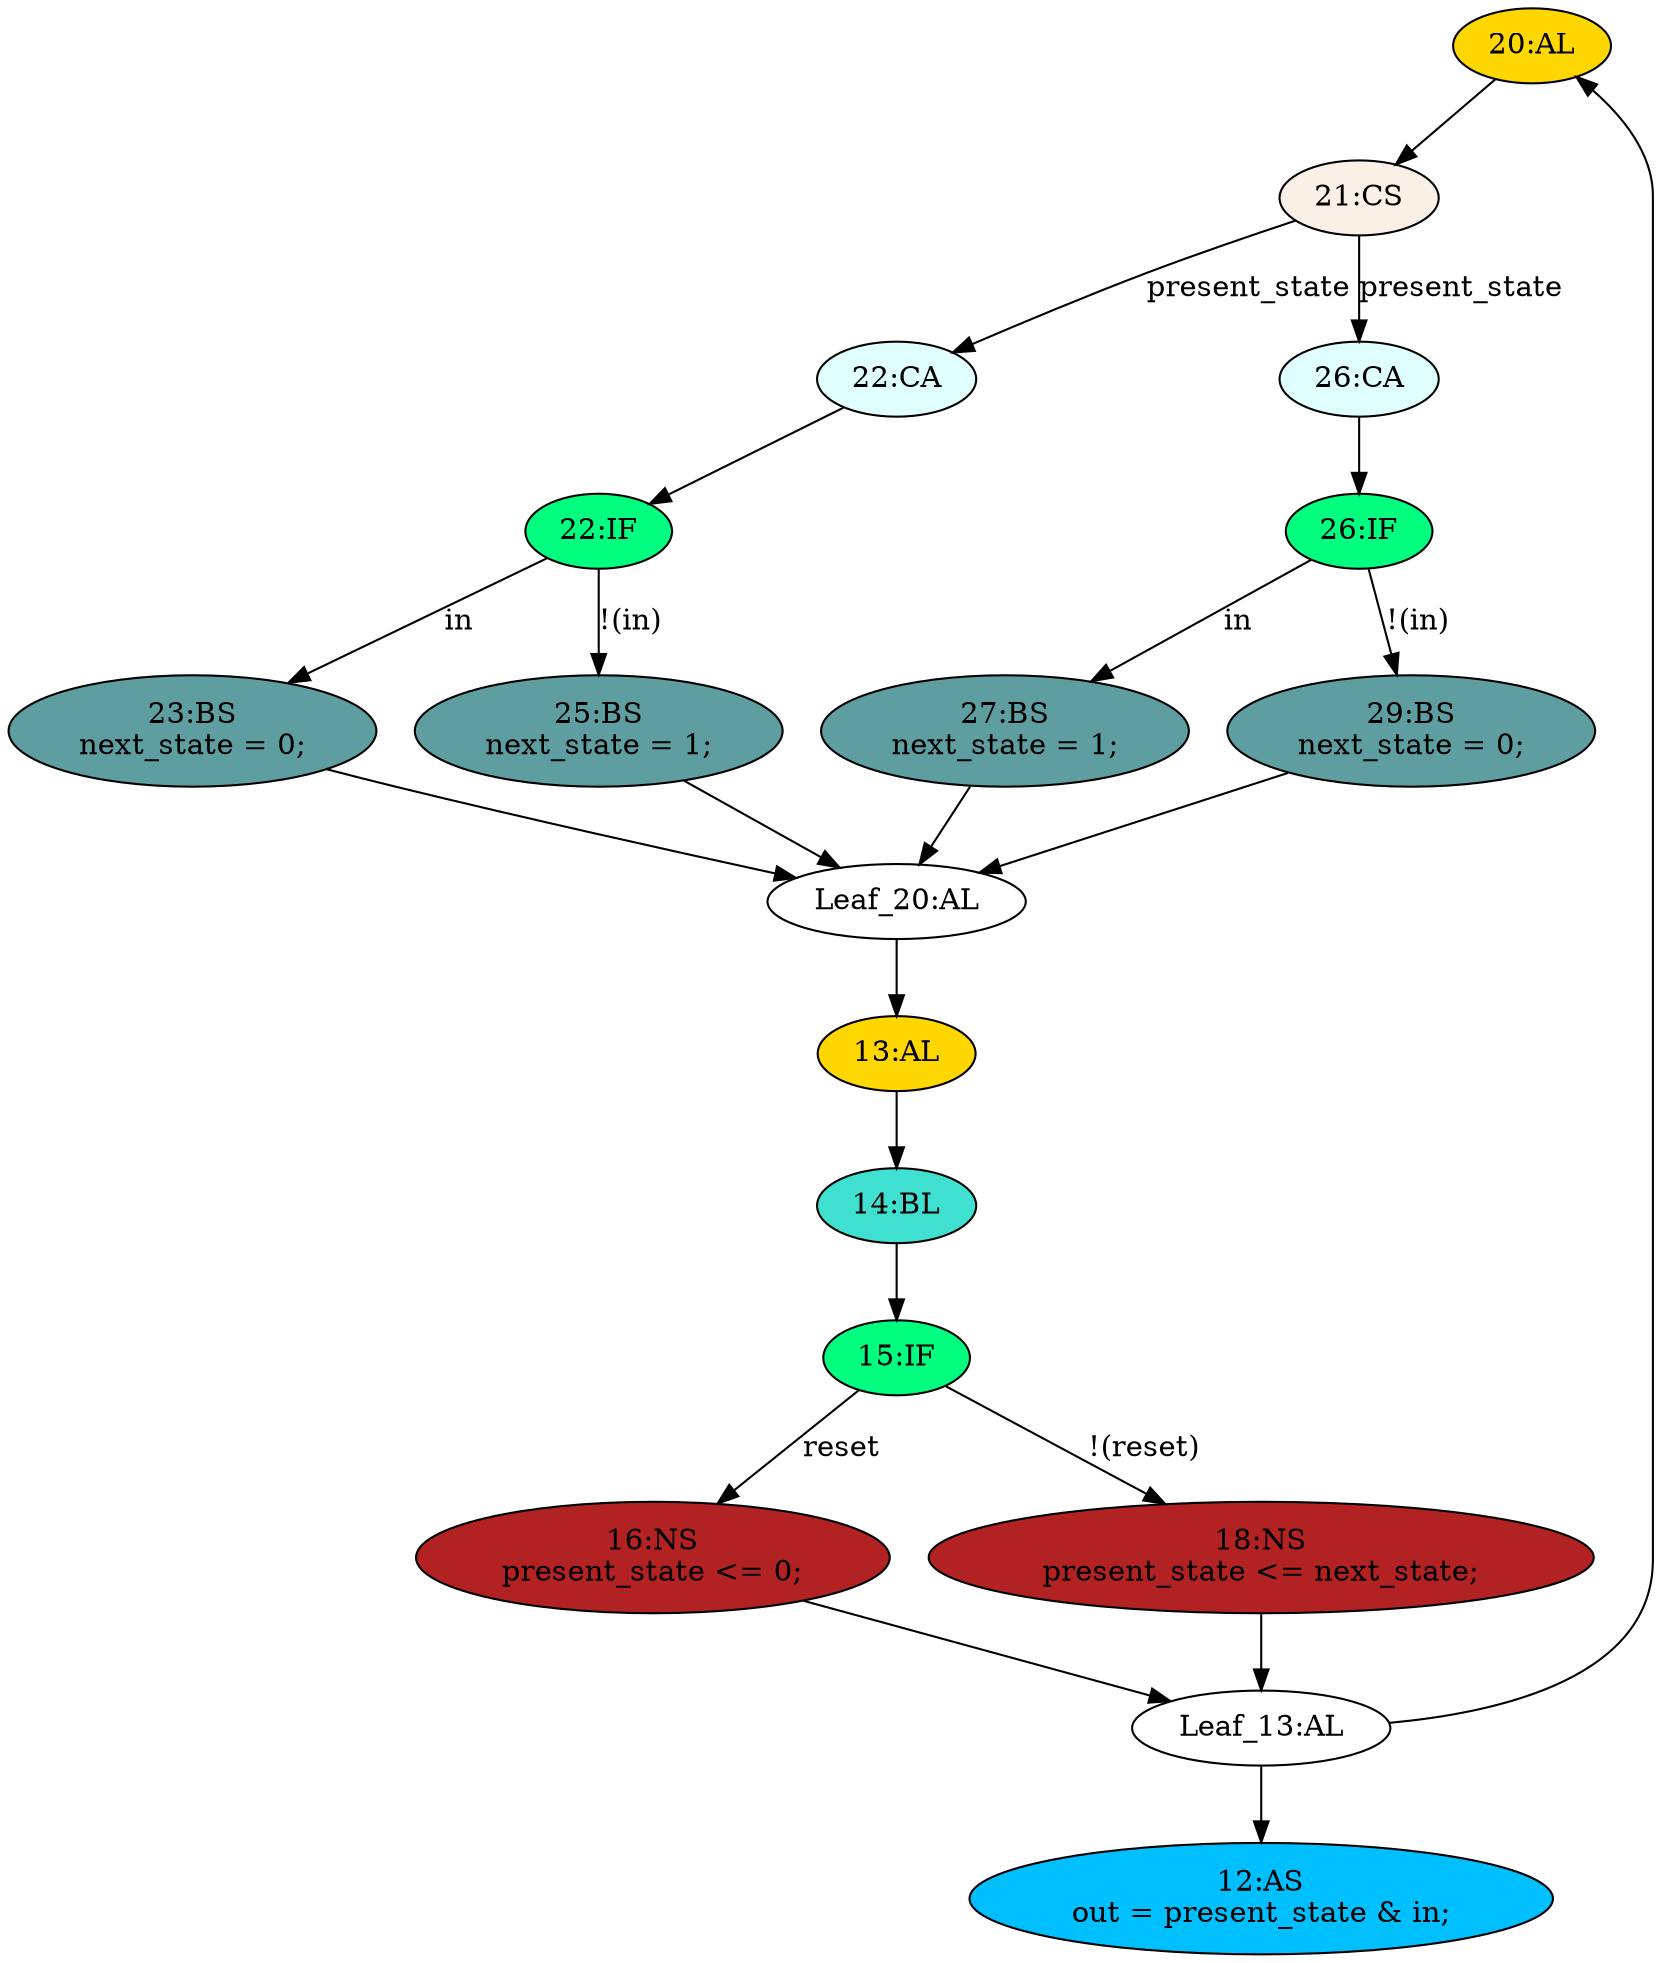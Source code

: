 strict digraph "compose( ,  )" {
	node [label="\N"];
	"20:AL"	[ast="<pyverilog.vparser.ast.Always object at 0x7f9d605a7750>",
		clk_sens=False,
		fillcolor=gold,
		label="20:AL",
		sens="['present_state', 'in']",
		statements="[]",
		style=filled,
		typ=Always,
		use_var="['present_state', 'in']"];
	"21:CS"	[ast="<pyverilog.vparser.ast.CaseStatement object at 0x7f9d605a7d10>",
		fillcolor=linen,
		label="21:CS",
		statements="[]",
		style=filled,
		typ=CaseStatement];
	"20:AL" -> "21:CS"	[cond="[]",
		lineno=None];
	"14:BL"	[ast="<pyverilog.vparser.ast.Block object at 0x7f9d605a4ed0>",
		fillcolor=turquoise,
		label="14:BL",
		statements="[]",
		style=filled,
		typ=Block];
	"15:IF"	[ast="<pyverilog.vparser.ast.IfStatement object at 0x7f9d605b2450>",
		fillcolor=springgreen,
		label="15:IF",
		statements="[]",
		style=filled,
		typ=IfStatement];
	"14:BL" -> "15:IF"	[cond="[]",
		lineno=None];
	"16:NS"	[ast="<pyverilog.vparser.ast.NonblockingSubstitution object at 0x7f9d6054e4d0>",
		fillcolor=firebrick,
		label="16:NS
present_state <= 0;",
		statements="[<pyverilog.vparser.ast.NonblockingSubstitution object at 0x7f9d6054e4d0>]",
		style=filled,
		typ=NonblockingSubstitution];
	"Leaf_13:AL"	[def_var="['present_state']",
		label="Leaf_13:AL"];
	"16:NS" -> "Leaf_13:AL"	[cond="[]",
		lineno=None];
	"22:CA"	[ast="<pyverilog.vparser.ast.Case object at 0x7f9d605a7650>",
		fillcolor=lightcyan,
		label="22:CA",
		statements="[]",
		style=filled,
		typ=Case];
	"22:IF"	[ast="<pyverilog.vparser.ast.IfStatement object at 0x7f9d605a7550>",
		fillcolor=springgreen,
		label="22:IF",
		statements="[]",
		style=filled,
		typ=IfStatement];
	"22:CA" -> "22:IF"	[cond="[]",
		lineno=None];
	"12:AS"	[ast="<pyverilog.vparser.ast.Assign object at 0x7f9d60556bd0>",
		def_var="['out']",
		fillcolor=deepskyblue,
		label="12:AS
out = present_state & in;",
		statements="[]",
		style=filled,
		typ=Assign,
		use_var="['present_state', 'in']"];
	"27:BS"	[ast="<pyverilog.vparser.ast.BlockingSubstitution object at 0x7f9d605c6550>",
		fillcolor=cadetblue,
		label="27:BS
next_state = 1;",
		statements="[<pyverilog.vparser.ast.BlockingSubstitution object at 0x7f9d605c6550>]",
		style=filled,
		typ=BlockingSubstitution];
	"Leaf_20:AL"	[def_var="['next_state']",
		label="Leaf_20:AL"];
	"27:BS" -> "Leaf_20:AL"	[cond="[]",
		lineno=None];
	"Leaf_13:AL" -> "20:AL";
	"Leaf_13:AL" -> "12:AS";
	"29:BS"	[ast="<pyverilog.vparser.ast.BlockingSubstitution object at 0x7f9d60458cd0>",
		fillcolor=cadetblue,
		label="29:BS
next_state = 0;",
		statements="[<pyverilog.vparser.ast.BlockingSubstitution object at 0x7f9d60458cd0>]",
		style=filled,
		typ=BlockingSubstitution];
	"29:BS" -> "Leaf_20:AL"	[cond="[]",
		lineno=None];
	"26:IF"	[ast="<pyverilog.vparser.ast.IfStatement object at 0x7f9d605c6510>",
		fillcolor=springgreen,
		label="26:IF",
		statements="[]",
		style=filled,
		typ=IfStatement];
	"26:IF" -> "27:BS"	[cond="['in']",
		label=in,
		lineno=26];
	"26:IF" -> "29:BS"	[cond="['in']",
		label="!(in)",
		lineno=26];
	"21:CS" -> "22:CA"	[cond="['present_state']",
		label=present_state,
		lineno=21];
	"26:CA"	[ast="<pyverilog.vparser.ast.Case object at 0x7f9d6086ae90>",
		fillcolor=lightcyan,
		label="26:CA",
		statements="[]",
		style=filled,
		typ=Case];
	"21:CS" -> "26:CA"	[cond="['present_state']",
		label=present_state,
		lineno=21];
	"23:BS"	[ast="<pyverilog.vparser.ast.BlockingSubstitution object at 0x7f9d609c1610>",
		fillcolor=cadetblue,
		label="23:BS
next_state = 0;",
		statements="[<pyverilog.vparser.ast.BlockingSubstitution object at 0x7f9d609c1610>]",
		style=filled,
		typ=BlockingSubstitution];
	"23:BS" -> "Leaf_20:AL"	[cond="[]",
		lineno=None];
	"22:IF" -> "23:BS"	[cond="['in']",
		label=in,
		lineno=22];
	"25:BS"	[ast="<pyverilog.vparser.ast.BlockingSubstitution object at 0x7f9d6086a390>",
		fillcolor=cadetblue,
		label="25:BS
next_state = 1;",
		statements="[<pyverilog.vparser.ast.BlockingSubstitution object at 0x7f9d6086a390>]",
		style=filled,
		typ=BlockingSubstitution];
	"22:IF" -> "25:BS"	[cond="['in']",
		label="!(in)",
		lineno=22];
	"26:CA" -> "26:IF"	[cond="[]",
		lineno=None];
	"13:AL"	[ast="<pyverilog.vparser.ast.Always object at 0x7f9d605a4890>",
		clk_sens=True,
		fillcolor=gold,
		label="13:AL",
		sens="['clk', 'reset']",
		statements="[]",
		style=filled,
		typ=Always,
		use_var="['reset', 'next_state']"];
	"13:AL" -> "14:BL"	[cond="[]",
		lineno=None];
	"25:BS" -> "Leaf_20:AL"	[cond="[]",
		lineno=None];
	"18:NS"	[ast="<pyverilog.vparser.ast.NonblockingSubstitution object at 0x7f9d605b2050>",
		fillcolor=firebrick,
		label="18:NS
present_state <= next_state;",
		statements="[<pyverilog.vparser.ast.NonblockingSubstitution object at 0x7f9d605b2050>]",
		style=filled,
		typ=NonblockingSubstitution];
	"18:NS" -> "Leaf_13:AL"	[cond="[]",
		lineno=None];
	"15:IF" -> "16:NS"	[cond="['reset']",
		label=reset,
		lineno=15];
	"15:IF" -> "18:NS"	[cond="['reset']",
		label="!(reset)",
		lineno=15];
	"Leaf_20:AL" -> "13:AL";
}
